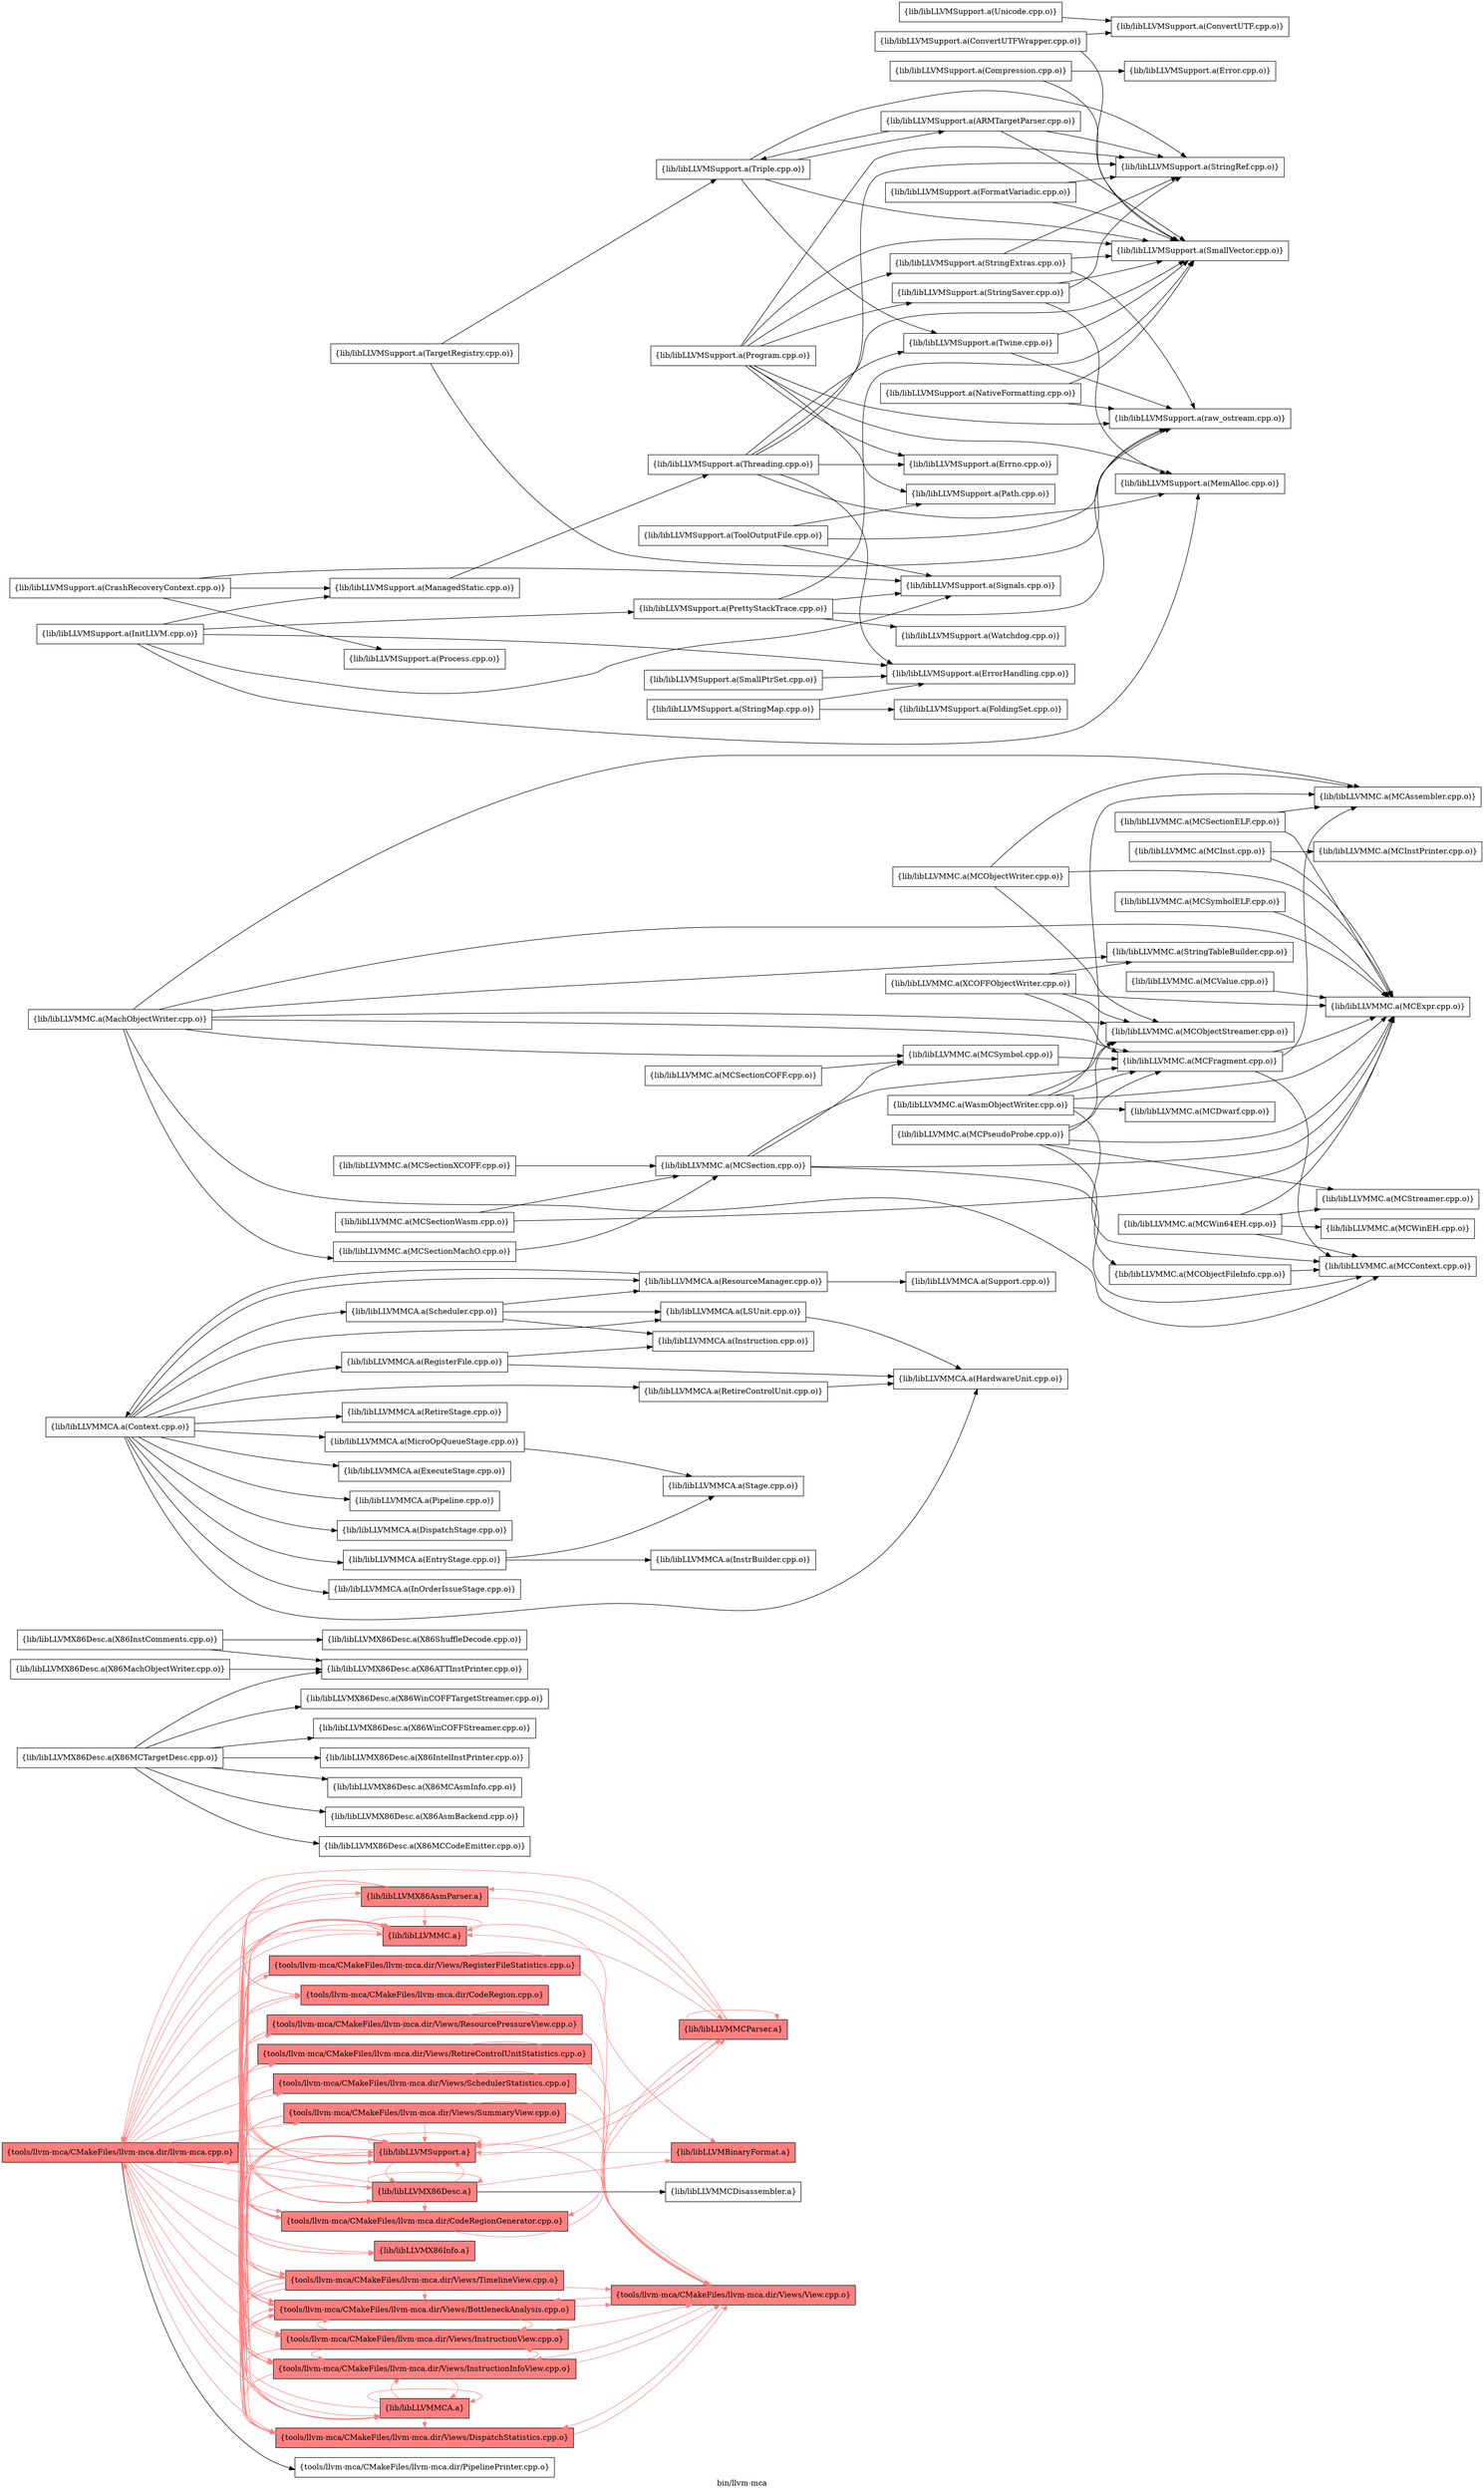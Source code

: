 digraph "bin/llvm-mca" {
	label="bin/llvm-mca";
	rankdir="LR"
	{ rank=same; Node0x55f3efa4d348;  }
	{ rank=same; Node0x55f3efa4dfc8; Node0x55f3efa4bb88; Node0x55f3efa4bdb8; Node0x55f3efa4cad8; Node0x55f3efa4ad78; Node0x55f3efa4b458; Node0x55f3efa4b228; Node0x55f3efa4c9e8; Node0x55f3efa4d168; Node0x55f3efa4d8e8; Node0x55f3efa4de38; Node0x55f3efa49798; Node0x55f3efa49e78; Node0x55f3efa49658; Node0x55f3efa49ba8; Node0x55f3efa4a508; Node0x55f3efa4b368; Node0x55f3efa4b868; Node0x55f3efa4b908;  }

	Node0x55f3efa4d348 [shape=record,shape=box,style=filled,fillcolor="1.000000 0.5 1",group=1,label="{tools/llvm-mca/CMakeFiles/llvm-mca.dir/llvm-mca.cpp.o}"];
	Node0x55f3efa4d348 -> Node0x55f3efa4dfc8[color="1.000000 0.5 1"];
	Node0x55f3efa4d348 -> Node0x55f3efa4bb88[color="1.000000 0.5 1"];
	Node0x55f3efa4d348 -> Node0x55f3efa4bdb8;
	Node0x55f3efa4d348 -> Node0x55f3efa4cad8[color="1.000000 0.5 1"];
	Node0x55f3efa4d348 -> Node0x55f3efa4ad78[color="1.000000 0.5 1"];
	Node0x55f3efa4d348 -> Node0x55f3efa4b458[color="1.000000 0.5 1"];
	Node0x55f3efa4d348 -> Node0x55f3efa4b228[color="1.000000 0.5 1"];
	Node0x55f3efa4d348 -> Node0x55f3efa4c9e8[color="1.000000 0.5 1"];
	Node0x55f3efa4d348 -> Node0x55f3efa4d168[color="1.000000 0.5 1"];
	Node0x55f3efa4d348 -> Node0x55f3efa4d8e8[color="1.000000 0.5 1"];
	Node0x55f3efa4d348 -> Node0x55f3efa4de38[color="1.000000 0.5 1"];
	Node0x55f3efa4d348 -> Node0x55f3efa49798[color="1.000000 0.5 1"];
	Node0x55f3efa4d348 -> Node0x55f3efa49e78[color="1.000000 0.5 1"];
	Node0x55f3efa4d348 -> Node0x55f3efa49658[color="1.000000 0.5 1"];
	Node0x55f3efa4d348 -> Node0x55f3efa49ba8[color="1.000000 0.5 1"];
	Node0x55f3efa4d348 -> Node0x55f3efa4a508[color="1.000000 0.5 1"];
	Node0x55f3efa4d348 -> Node0x55f3efa4b368[color="1.000000 0.5 1"];
	Node0x55f3efa4d348 -> Node0x55f3efa4b868[color="1.000000 0.5 1"];
	Node0x55f3efa4d348 -> Node0x55f3efa4b908[color="1.000000 0.5 1"];
	Node0x55f3efa4dfc8 [shape=record,shape=box,style=filled,fillcolor="1.000000 0.5 1",group=1,label="{tools/llvm-mca/CMakeFiles/llvm-mca.dir/CodeRegion.cpp.o}"];
	Node0x55f3efa4dfc8 -> Node0x55f3efa4b908[color="1.000000 0.5 1"];
	Node0x55f3efa4bb88 [shape=record,shape=box,style=filled,fillcolor="1.000000 0.5 1",group=1,label="{tools/llvm-mca/CMakeFiles/llvm-mca.dir/CodeRegionGenerator.cpp.o}"];
	Node0x55f3efa4bb88 -> Node0x55f3efa4dfc8[color="1.000000 0.5 1"];
	Node0x55f3efa4bb88 -> Node0x55f3efa4b868[color="1.000000 0.5 1"];
	Node0x55f3efa4bb88 -> Node0x55f3efa4be08[color="1.000000 0.5 1"];
	Node0x55f3efa4bb88 -> Node0x55f3efa4b908[color="1.000000 0.5 1"];
	Node0x55f3efa4bdb8 [shape=record,shape=box,group=0,label="{tools/llvm-mca/CMakeFiles/llvm-mca.dir/PipelinePrinter.cpp.o}"];
	Node0x55f3efa4cad8 [shape=record,shape=box,style=filled,fillcolor="1.000000 0.5 1",group=1,label="{tools/llvm-mca/CMakeFiles/llvm-mca.dir/Views/BottleneckAnalysis.cpp.o}"];
	Node0x55f3efa4cad8 -> Node0x55f3efa4b228[color="1.000000 0.5 1"];
	Node0x55f3efa4cad8 -> Node0x55f3efa4a698[color="1.000000 0.5 1"];
	Node0x55f3efa4cad8 -> Node0x55f3efa4b368[color="1.000000 0.5 1"];
	Node0x55f3efa4cad8 -> Node0x55f3efa4b908[color="1.000000 0.5 1"];
	Node0x55f3efa4ad78 [shape=record,shape=box,style=filled,fillcolor="1.000000 0.5 1",group=1,label="{tools/llvm-mca/CMakeFiles/llvm-mca.dir/Views/DispatchStatistics.cpp.o}"];
	Node0x55f3efa4ad78 -> Node0x55f3efa4cad8[color="1.000000 0.5 1"];
	Node0x55f3efa4ad78 -> Node0x55f3efa4a698[color="1.000000 0.5 1"];
	Node0x55f3efa4ad78 -> Node0x55f3efa4b908[color="1.000000 0.5 1"];
	Node0x55f3efa4b458 [shape=record,shape=box,style=filled,fillcolor="1.000000 0.5 1",group=1,label="{tools/llvm-mca/CMakeFiles/llvm-mca.dir/Views/InstructionInfoView.cpp.o}"];
	Node0x55f3efa4b458 -> Node0x55f3efa4cad8[color="1.000000 0.5 1"];
	Node0x55f3efa4b458 -> Node0x55f3efa4ad78[color="1.000000 0.5 1"];
	Node0x55f3efa4b458 -> Node0x55f3efa4b228[color="1.000000 0.5 1"];
	Node0x55f3efa4b458 -> Node0x55f3efa4a698[color="1.000000 0.5 1"];
	Node0x55f3efa4b458 -> Node0x55f3efa4b368[color="1.000000 0.5 1"];
	Node0x55f3efa4b458 -> Node0x55f3efa4b868[color="1.000000 0.5 1"];
	Node0x55f3efa4b458 -> Node0x55f3efa4b908[color="1.000000 0.5 1"];
	Node0x55f3efa4b228 [shape=record,shape=box,style=filled,fillcolor="1.000000 0.5 1",group=1,label="{tools/llvm-mca/CMakeFiles/llvm-mca.dir/Views/InstructionView.cpp.o}"];
	Node0x55f3efa4b228 -> Node0x55f3efa4cad8[color="1.000000 0.5 1"];
	Node0x55f3efa4b228 -> Node0x55f3efa4ad78[color="1.000000 0.5 1"];
	Node0x55f3efa4b228 -> Node0x55f3efa4b458[color="1.000000 0.5 1"];
	Node0x55f3efa4b228 -> Node0x55f3efa4a698[color="1.000000 0.5 1"];
	Node0x55f3efa4b228 -> Node0x55f3efa4b908[color="1.000000 0.5 1"];
	Node0x55f3efa4c9e8 [shape=record,shape=box,style=filled,fillcolor="1.000000 0.5 1",group=1,label="{tools/llvm-mca/CMakeFiles/llvm-mca.dir/Views/RegisterFileStatistics.cpp.o}"];
	Node0x55f3efa4c9e8 -> Node0x55f3efa4cad8[color="1.000000 0.5 1"];
	Node0x55f3efa4c9e8 -> Node0x55f3efa4ad78[color="1.000000 0.5 1"];
	Node0x55f3efa4c9e8 -> Node0x55f3efa4b458[color="1.000000 0.5 1"];
	Node0x55f3efa4c9e8 -> Node0x55f3efa4a698[color="1.000000 0.5 1"];
	Node0x55f3efa4c9e8 -> Node0x55f3efa4b908[color="1.000000 0.5 1"];
	Node0x55f3efa4d168 [shape=record,shape=box,style=filled,fillcolor="1.000000 0.5 1",group=1,label="{tools/llvm-mca/CMakeFiles/llvm-mca.dir/Views/ResourcePressureView.cpp.o}"];
	Node0x55f3efa4d168 -> Node0x55f3efa4cad8[color="1.000000 0.5 1"];
	Node0x55f3efa4d168 -> Node0x55f3efa4ad78[color="1.000000 0.5 1"];
	Node0x55f3efa4d168 -> Node0x55f3efa4b458[color="1.000000 0.5 1"];
	Node0x55f3efa4d168 -> Node0x55f3efa4b228[color="1.000000 0.5 1"];
	Node0x55f3efa4d168 -> Node0x55f3efa4a698[color="1.000000 0.5 1"];
	Node0x55f3efa4d168 -> Node0x55f3efa4b368[color="1.000000 0.5 1"];
	Node0x55f3efa4d168 -> Node0x55f3efa4b908[color="1.000000 0.5 1"];
	Node0x55f3efa4d8e8 [shape=record,shape=box,style=filled,fillcolor="1.000000 0.5 1",group=1,label="{tools/llvm-mca/CMakeFiles/llvm-mca.dir/Views/RetireControlUnitStatistics.cpp.o}"];
	Node0x55f3efa4d8e8 -> Node0x55f3efa4cad8[color="1.000000 0.5 1"];
	Node0x55f3efa4d8e8 -> Node0x55f3efa4ad78[color="1.000000 0.5 1"];
	Node0x55f3efa4d8e8 -> Node0x55f3efa4b458[color="1.000000 0.5 1"];
	Node0x55f3efa4d8e8 -> Node0x55f3efa4a698[color="1.000000 0.5 1"];
	Node0x55f3efa4d8e8 -> Node0x55f3efa4b908[color="1.000000 0.5 1"];
	Node0x55f3efa4de38 [shape=record,shape=box,style=filled,fillcolor="1.000000 0.5 1",group=1,label="{tools/llvm-mca/CMakeFiles/llvm-mca.dir/Views/SchedulerStatistics.cpp.o}"];
	Node0x55f3efa4de38 -> Node0x55f3efa4cad8[color="1.000000 0.5 1"];
	Node0x55f3efa4de38 -> Node0x55f3efa4ad78[color="1.000000 0.5 1"];
	Node0x55f3efa4de38 -> Node0x55f3efa4b458[color="1.000000 0.5 1"];
	Node0x55f3efa4de38 -> Node0x55f3efa4a698[color="1.000000 0.5 1"];
	Node0x55f3efa4de38 -> Node0x55f3efa4b908[color="1.000000 0.5 1"];
	Node0x55f3efa49798 [shape=record,shape=box,style=filled,fillcolor="1.000000 0.5 1",group=1,label="{tools/llvm-mca/CMakeFiles/llvm-mca.dir/Views/SummaryView.cpp.o}"];
	Node0x55f3efa49798 -> Node0x55f3efa4cad8[color="1.000000 0.5 1"];
	Node0x55f3efa49798 -> Node0x55f3efa4ad78[color="1.000000 0.5 1"];
	Node0x55f3efa49798 -> Node0x55f3efa4b458[color="1.000000 0.5 1"];
	Node0x55f3efa49798 -> Node0x55f3efa4a698[color="1.000000 0.5 1"];
	Node0x55f3efa49798 -> Node0x55f3efa4b368[color="1.000000 0.5 1"];
	Node0x55f3efa49798 -> Node0x55f3efa4b908[color="1.000000 0.5 1"];
	Node0x55f3efa49e78 [shape=record,shape=box,style=filled,fillcolor="1.000000 0.5 1",group=1,label="{tools/llvm-mca/CMakeFiles/llvm-mca.dir/Views/TimelineView.cpp.o}"];
	Node0x55f3efa49e78 -> Node0x55f3efa4cad8[color="1.000000 0.5 1"];
	Node0x55f3efa49e78 -> Node0x55f3efa4ad78[color="1.000000 0.5 1"];
	Node0x55f3efa49e78 -> Node0x55f3efa4b458[color="1.000000 0.5 1"];
	Node0x55f3efa49e78 -> Node0x55f3efa4b228[color="1.000000 0.5 1"];
	Node0x55f3efa49e78 -> Node0x55f3efa4a698[color="1.000000 0.5 1"];
	Node0x55f3efa49e78 -> Node0x55f3efa4b908[color="1.000000 0.5 1"];
	Node0x55f3efa49658 [shape=record,shape=box,style=filled,fillcolor="1.000000 0.5 1",group=1,label="{lib/libLLVMX86AsmParser.a}"];
	Node0x55f3efa49658 -> Node0x55f3efa4d348[color="1.000000 0.5 1"];
	Node0x55f3efa49658 -> Node0x55f3efa4dfc8[color="1.000000 0.5 1"];
	Node0x55f3efa49658 -> Node0x55f3efa4bb88[color="1.000000 0.5 1"];
	Node0x55f3efa49658 -> Node0x55f3efa49ba8[color="1.000000 0.5 1"];
	Node0x55f3efa49658 -> Node0x55f3efa4a508[color="1.000000 0.5 1"];
	Node0x55f3efa49658 -> Node0x55f3efa4b868[color="1.000000 0.5 1"];
	Node0x55f3efa49658 -> Node0x55f3efa4be08[color="1.000000 0.5 1"];
	Node0x55f3efa49658 -> Node0x55f3efa4b908[color="1.000000 0.5 1"];
	Node0x55f3efa49ba8 [shape=record,shape=box,style=filled,fillcolor="1.000000 0.5 1",group=1,label="{lib/libLLVMX86Desc.a}"];
	Node0x55f3efa49ba8 -> Node0x55f3efa4d348[color="1.000000 0.5 1"];
	Node0x55f3efa49ba8 -> Node0x55f3efa49ba8[color="1.000000 0.5 1"];
	Node0x55f3efa49ba8 -> Node0x55f3efa4b868[color="1.000000 0.5 1"];
	Node0x55f3efa49ba8 -> Node0x55f3efa4b908[color="1.000000 0.5 1"];
	Node0x55f3efa49ba8 -> Node0x55f3efa4a508[color="1.000000 0.5 1"];
	Node0x55f3efa49ba8 -> Node0x55f3efa4c8a8;
	Node0x55f3efa49ba8 -> Node0x55f3efa4dfc8[color="1.000000 0.5 1"];
	Node0x55f3efa49ba8 -> Node0x55f3efa4d208[color="1.000000 0.5 1"];
	Node0x55f3efa49ba8 -> Node0x55f3efa4bb88[color="1.000000 0.5 1"];
	Node0x55f3efa4a508 [shape=record,shape=box,style=filled,fillcolor="1.000000 0.5 1",group=1,label="{lib/libLLVMX86Info.a}"];
	Node0x55f3efa4a508 -> Node0x55f3efa4b908[color="1.000000 0.5 1"];
	Node0x55f3efa4b368 [shape=record,shape=box,style=filled,fillcolor="1.000000 0.5 1",group=1,label="{lib/libLLVMMCA.a}"];
	Node0x55f3efa4b368 -> Node0x55f3efa4b908[color="1.000000 0.5 1"];
	Node0x55f3efa4b368 -> Node0x55f3efa4d348[color="1.000000 0.5 1"];
	Node0x55f3efa4b368 -> Node0x55f3efa4b458[color="1.000000 0.5 1"];
	Node0x55f3efa4b368 -> Node0x55f3efa4b368[color="1.000000 0.5 1"];
	Node0x55f3efa4b368 -> Node0x55f3efa4b868[color="1.000000 0.5 1"];
	Node0x55f3efa4b368 -> Node0x55f3efa4cad8[color="1.000000 0.5 1"];
	Node0x55f3efa4b368 -> Node0x55f3efa4ad78[color="1.000000 0.5 1"];
	Node0x55f3efa4b868 [shape=record,shape=box,style=filled,fillcolor="1.000000 0.5 1",group=1,label="{lib/libLLVMMC.a}"];
	Node0x55f3efa4b868 -> Node0x55f3efa49ba8[color="1.000000 0.5 1"];
	Node0x55f3efa4b868 -> Node0x55f3efa4b368[color="1.000000 0.5 1"];
	Node0x55f3efa4b868 -> Node0x55f3efa4b908[color="1.000000 0.5 1"];
	Node0x55f3efa4b868 -> Node0x55f3efa4d348[color="1.000000 0.5 1"];
	Node0x55f3efa4b868 -> Node0x55f3efa4b868[color="1.000000 0.5 1"];
	Node0x55f3efa4b868 -> Node0x55f3efa4dfc8[color="1.000000 0.5 1"];
	Node0x55f3efa4b868 -> Node0x55f3efa4bb88[color="1.000000 0.5 1"];
	Node0x55f3efa4b868 -> Node0x55f3efa4d208[color="1.000000 0.5 1"];
	Node0x55f3efa4b868 -> Node0x55f3efa4b458[color="1.000000 0.5 1"];
	Node0x55f3efa4b868 -> Node0x55f3efa49e78[color="1.000000 0.5 1"];
	Node0x55f3efa4b908 [shape=record,shape=box,style=filled,fillcolor="1.000000 0.5 1",group=1,label="{lib/libLLVMSupport.a}"];
	Node0x55f3efa4b908 -> Node0x55f3efa4d348[color="1.000000 0.5 1"];
	Node0x55f3efa4b908 -> Node0x55f3efa4b868[color="1.000000 0.5 1"];
	Node0x55f3efa4b908 -> Node0x55f3efa4be08[color="1.000000 0.5 1"];
	Node0x55f3efa4b908 -> Node0x55f3efa4b908[color="1.000000 0.5 1"];
	Node0x55f3efa4b908 -> Node0x55f3efa4cad8[color="1.000000 0.5 1"];
	Node0x55f3efa4b908 -> Node0x55f3efa49e78[color="1.000000 0.5 1"];
	Node0x55f3efa4b908 -> Node0x55f3efa4ad78[color="1.000000 0.5 1"];
	Node0x55f3efa4b908 -> Node0x55f3efa4b458[color="1.000000 0.5 1"];
	Node0x55f3efa4b908 -> Node0x55f3efa49ba8[color="1.000000 0.5 1"];
	Node0x55f3efa4be08 [shape=record,shape=box,style=filled,fillcolor="1.000000 0.5 1",group=1,label="{lib/libLLVMMCParser.a}"];
	Node0x55f3efa4be08 -> Node0x55f3efa4d348[color="1.000000 0.5 1"];
	Node0x55f3efa4be08 -> Node0x55f3efa4bb88[color="1.000000 0.5 1"];
	Node0x55f3efa4be08 -> Node0x55f3efa49658[color="1.000000 0.5 1"];
	Node0x55f3efa4be08 -> Node0x55f3efa4b868[color="1.000000 0.5 1"];
	Node0x55f3efa4be08 -> Node0x55f3efa4be08[color="1.000000 0.5 1"];
	Node0x55f3efa4be08 -> Node0x55f3efa4b908[color="1.000000 0.5 1"];
	Node0x55f3efa4a698 [shape=record,shape=box,style=filled,fillcolor="1.000000 0.5 1",group=1,label="{tools/llvm-mca/CMakeFiles/llvm-mca.dir/Views/View.cpp.o}"];
	Node0x55f3efa4a698 -> Node0x55f3efa4cad8[color="1.000000 0.5 1"];
	Node0x55f3efa4a698 -> Node0x55f3efa4ad78[color="1.000000 0.5 1"];
	Node0x55f3efa4a698 -> Node0x55f3efa4b458[color="1.000000 0.5 1"];
	Node0x55f3efa4a698 -> Node0x55f3efa4b908[color="1.000000 0.5 1"];
	Node0x55f3efa4e068 [shape=record,shape=box,group=0,label="{lib/libLLVMX86Desc.a(X86InstComments.cpp.o)}"];
	Node0x55f3efa4e068 -> Node0x55f3efa4bef8;
	Node0x55f3efa4e068 -> Node0x55f3efa49f68;
	Node0x55f3efa4bef8 [shape=record,shape=box,group=0,label="{lib/libLLVMX86Desc.a(X86ATTInstPrinter.cpp.o)}"];
	Node0x55f3efa49f68 [shape=record,shape=box,group=0,label="{lib/libLLVMX86Desc.a(X86ShuffleDecode.cpp.o)}"];
	Node0x55f3efa4a198 [shape=record,shape=box,group=0,label="{lib/libLLVMX86Desc.a(X86MCTargetDesc.cpp.o)}"];
	Node0x55f3efa4a198 -> Node0x55f3efa4bef8;
	Node0x55f3efa4a198 -> Node0x55f3efa4d7f8;
	Node0x55f3efa4a198 -> Node0x55f3efa49978;
	Node0x55f3efa4a198 -> Node0x55f3efa4b098;
	Node0x55f3efa4a198 -> Node0x55f3efa4a738;
	Node0x55f3efa4a198 -> Node0x55f3efa4cb78;
	Node0x55f3efa4a198 -> Node0x55f3efa4c448;
	Node0x55f3efa4d7f8 [shape=record,shape=box,group=0,label="{lib/libLLVMX86Desc.a(X86IntelInstPrinter.cpp.o)}"];
	Node0x55f3efa49978 [shape=record,shape=box,group=0,label="{lib/libLLVMX86Desc.a(X86AsmBackend.cpp.o)}"];
	Node0x55f3efa4b098 [shape=record,shape=box,group=0,label="{lib/libLLVMX86Desc.a(X86MCAsmInfo.cpp.o)}"];
	Node0x55f3efa4a738 [shape=record,shape=box,group=0,label="{lib/libLLVMX86Desc.a(X86MCCodeEmitter.cpp.o)}"];
	Node0x55f3efa4cb78 [shape=record,shape=box,group=0,label="{lib/libLLVMX86Desc.a(X86WinCOFFStreamer.cpp.o)}"];
	Node0x55f3efa4c448 [shape=record,shape=box,group=0,label="{lib/libLLVMX86Desc.a(X86WinCOFFTargetStreamer.cpp.o)}"];
	Node0x55f3efa4c8a8 [shape=record,shape=box,group=0,label="{lib/libLLVMMCDisassembler.a}"];
	Node0x55f3efa4d208 [shape=record,shape=box,style=filled,fillcolor="1.000000 0.5 1",group=1,label="{lib/libLLVMBinaryFormat.a}"];
	Node0x55f3efa4d208 -> Node0x55f3efa4b908[color="1.000000 0.5 1"];
	Node0x55f3efa4aa08 [shape=record,shape=box,group=0,label="{lib/libLLVMX86Desc.a(X86MachObjectWriter.cpp.o)}"];
	Node0x55f3efa4aa08 -> Node0x55f3efa4bef8;
	Node0x55f3efa4d758 [shape=record,shape=box,group=0,label="{lib/libLLVMMCA.a(Context.cpp.o)}"];
	Node0x55f3efa4d758 -> Node0x55f3efa4a0f8;
	Node0x55f3efa4d758 -> Node0x55f3efa493d8;
	Node0x55f3efa4d758 -> Node0x55f3efa4aeb8;
	Node0x55f3efa4d758 -> Node0x55f3efa4b728;
	Node0x55f3efa4d758 -> Node0x55f3efa4aaa8;
	Node0x55f3efa4d758 -> Node0x55f3efa4c3a8;
	Node0x55f3efa4d758 -> Node0x55f3efa4a238;
	Node0x55f3efa4d758 -> Node0x55f3efa49b08;
	Node0x55f3efa4d758 -> Node0x55f3efa4ab48;
	Node0x55f3efa4d758 -> Node0x55f3efa4b7c8;
	Node0x55f3efa4d758 -> Node0x55f3efa4b0e8;
	Node0x55f3efa4d758 -> Node0x55f3efa4c998;
	Node0x55f3efa4d758 -> Node0x55f3efa4d578;
	Node0x55f3efa4a0f8 [shape=record,shape=box,group=0,label="{lib/libLLVMMCA.a(HardwareUnit.cpp.o)}"];
	Node0x55f3efa493d8 [shape=record,shape=box,group=0,label="{lib/libLLVMMCA.a(LSUnit.cpp.o)}"];
	Node0x55f3efa493d8 -> Node0x55f3efa4a0f8;
	Node0x55f3efa4aeb8 [shape=record,shape=box,group=0,label="{lib/libLLVMMCA.a(RegisterFile.cpp.o)}"];
	Node0x55f3efa4aeb8 -> Node0x55f3efa4a0f8;
	Node0x55f3efa4aeb8 -> Node0x55f3efa496a8;
	Node0x55f3efa4b728 [shape=record,shape=box,group=0,label="{lib/libLLVMMCA.a(ResourceManager.cpp.o)}"];
	Node0x55f3efa4b728 -> Node0x55f3efa4d758;
	Node0x55f3efa4b728 -> Node0x55f3efa4b188;
	Node0x55f3efa4aaa8 [shape=record,shape=box,group=0,label="{lib/libLLVMMCA.a(RetireControlUnit.cpp.o)}"];
	Node0x55f3efa4aaa8 -> Node0x55f3efa4a0f8;
	Node0x55f3efa4c3a8 [shape=record,shape=box,group=0,label="{lib/libLLVMMCA.a(Scheduler.cpp.o)}"];
	Node0x55f3efa4c3a8 -> Node0x55f3efa493d8;
	Node0x55f3efa4c3a8 -> Node0x55f3efa4b728;
	Node0x55f3efa4c3a8 -> Node0x55f3efa496a8;
	Node0x55f3efa4a238 [shape=record,shape=box,group=0,label="{lib/libLLVMMCA.a(Pipeline.cpp.o)}"];
	Node0x55f3efa49b08 [shape=record,shape=box,group=0,label="{lib/libLLVMMCA.a(DispatchStage.cpp.o)}"];
	Node0x55f3efa4ab48 [shape=record,shape=box,group=0,label="{lib/libLLVMMCA.a(EntryStage.cpp.o)}"];
	Node0x55f3efa4ab48 -> Node0x55f3efa4d848;
	Node0x55f3efa4ab48 -> Node0x55f3efa4cee8;
	Node0x55f3efa4b7c8 [shape=record,shape=box,group=0,label="{lib/libLLVMMCA.a(ExecuteStage.cpp.o)}"];
	Node0x55f3efa4b0e8 [shape=record,shape=box,group=0,label="{lib/libLLVMMCA.a(InOrderIssueStage.cpp.o)}"];
	Node0x55f3efa4c998 [shape=record,shape=box,group=0,label="{lib/libLLVMMCA.a(MicroOpQueueStage.cpp.o)}"];
	Node0x55f3efa4c998 -> Node0x55f3efa4cee8;
	Node0x55f3efa4d578 [shape=record,shape=box,group=0,label="{lib/libLLVMMCA.a(RetireStage.cpp.o)}"];
	Node0x55f3efa496a8 [shape=record,shape=box,group=0,label="{lib/libLLVMMCA.a(Instruction.cpp.o)}"];
	Node0x55f3efa4b188 [shape=record,shape=box,group=0,label="{lib/libLLVMMCA.a(Support.cpp.o)}"];
	Node0x55f3efa4d848 [shape=record,shape=box,group=0,label="{lib/libLLVMMCA.a(InstrBuilder.cpp.o)}"];
	Node0x55f3efa4cee8 [shape=record,shape=box,group=0,label="{lib/libLLVMMCA.a(Stage.cpp.o)}"];
	Node0x55f3efa4cf88 [shape=record,shape=box,group=0,label="{lib/libLLVMMC.a(MCFragment.cpp.o)}"];
	Node0x55f3efa4cf88 -> Node0x55f3efa4cfd8;
	Node0x55f3efa4cf88 -> Node0x55f3efa4b9a8;
	Node0x55f3efa4cf88 -> Node0x55f3efa4cbc8;
	Node0x55f3efa4cfd8 [shape=record,shape=box,group=0,label="{lib/libLLVMMC.a(MCAssembler.cpp.o)}"];
	Node0x55f3efa4b9a8 [shape=record,shape=box,group=0,label="{lib/libLLVMMC.a(MCContext.cpp.o)}"];
	Node0x55f3efa4cbc8 [shape=record,shape=box,group=0,label="{lib/libLLVMMC.a(MCExpr.cpp.o)}"];
	Node0x55f3efa4d1b8 [shape=record,shape=box,group=0,label="{lib/libLLVMMC.a(MCInst.cpp.o)}"];
	Node0x55f3efa4d1b8 -> Node0x55f3efa4cbc8;
	Node0x55f3efa4d1b8 -> Node0x55f3efa4ded8;
	Node0x55f3efa4ded8 [shape=record,shape=box,group=0,label="{lib/libLLVMMC.a(MCInstPrinter.cpp.o)}"];
	Node0x55f3efa4a058 [shape=record,shape=box,group=0,label="{lib/libLLVMMC.a(MCObjectFileInfo.cpp.o)}"];
	Node0x55f3efa4a058 -> Node0x55f3efa4b9a8;
	Node0x55f3efa4a5a8 [shape=record,shape=box,group=0,label="{lib/libLLVMMC.a(MCObjectWriter.cpp.o)}"];
	Node0x55f3efa4a5a8 -> Node0x55f3efa4cfd8;
	Node0x55f3efa4a5a8 -> Node0x55f3efa4cbc8;
	Node0x55f3efa4a5a8 -> Node0x55f3efa49e28;
	Node0x55f3efa49e28 [shape=record,shape=box,group=0,label="{lib/libLLVMMC.a(MCObjectStreamer.cpp.o)}"];
	Node0x55f3efa4b778 [shape=record,shape=box,group=0,label="{lib/libLLVMMC.a(MCPseudoProbe.cpp.o)}"];
	Node0x55f3efa4b778 -> Node0x55f3efa4cbc8;
	Node0x55f3efa4b778 -> Node0x55f3efa4cf88;
	Node0x55f3efa4b778 -> Node0x55f3efa4a058;
	Node0x55f3efa4b778 -> Node0x55f3efa49e28;
	Node0x55f3efa4b778 -> Node0x55f3efa4d078;
	Node0x55f3efa4d078 [shape=record,shape=box,group=0,label="{lib/libLLVMMC.a(MCStreamer.cpp.o)}"];
	Node0x55f3efa4acd8 [shape=record,shape=box,group=0,label="{lib/libLLVMMC.a(MCSection.cpp.o)}"];
	Node0x55f3efa4acd8 -> Node0x55f3efa4b9a8;
	Node0x55f3efa4acd8 -> Node0x55f3efa4cbc8;
	Node0x55f3efa4acd8 -> Node0x55f3efa4cf88;
	Node0x55f3efa4acd8 -> Node0x55f3efa49838;
	Node0x55f3efa49838 [shape=record,shape=box,group=0,label="{lib/libLLVMMC.a(MCSymbol.cpp.o)}"];
	Node0x55f3efa49838 -> Node0x55f3efa4cf88;
	Node0x55f3efa4b4f8 [shape=record,shape=box,group=0,label="{lib/libLLVMMC.a(MCSectionCOFF.cpp.o)}"];
	Node0x55f3efa4b4f8 -> Node0x55f3efa49838;
	Node0x55f3efa4b2c8 [shape=record,shape=box,group=0,label="{lib/libLLVMMC.a(MCSectionELF.cpp.o)}"];
	Node0x55f3efa4b2c8 -> Node0x55f3efa4cfd8;
	Node0x55f3efa4b2c8 -> Node0x55f3efa4cbc8;
	Node0x55f3efa4bbd8 [shape=record,shape=box,group=0,label="{lib/libLLVMMC.a(MCSectionMachO.cpp.o)}"];
	Node0x55f3efa4bbd8 -> Node0x55f3efa4acd8;
	Node0x55f3efa4c808 [shape=record,shape=box,group=0,label="{lib/libLLVMMC.a(MCSectionWasm.cpp.o)}"];
	Node0x55f3efa4c808 -> Node0x55f3efa4cbc8;
	Node0x55f3efa4c808 -> Node0x55f3efa4acd8;
	Node0x55f3efa4c498 [shape=record,shape=box,group=0,label="{lib/libLLVMMC.a(MCSectionXCOFF.cpp.o)}"];
	Node0x55f3efa4c498 -> Node0x55f3efa4acd8;
	Node0x55f3efa4a6e8 [shape=record,shape=box,group=0,label="{lib/libLLVMMC.a(MCSymbolELF.cpp.o)}"];
	Node0x55f3efa4a6e8 -> Node0x55f3efa4cbc8;
	Node0x55f3efa4bf98 [shape=record,shape=box,group=0,label="{lib/libLLVMMC.a(MCValue.cpp.o)}"];
	Node0x55f3efa4bf98 -> Node0x55f3efa4cbc8;
	Node0x55f3efa4c538 [shape=record,shape=box,group=0,label="{lib/libLLVMMC.a(MCWin64EH.cpp.o)}"];
	Node0x55f3efa4c538 -> Node0x55f3efa4b9a8;
	Node0x55f3efa4c538 -> Node0x55f3efa4cbc8;
	Node0x55f3efa4c538 -> Node0x55f3efa4d078;
	Node0x55f3efa4c538 -> Node0x55f3efa4adc8;
	Node0x55f3efa4adc8 [shape=record,shape=box,group=0,label="{lib/libLLVMMC.a(MCWinEH.cpp.o)}"];
	Node0x55f3efa4b548 [shape=record,shape=box,group=0,label="{lib/libLLVMMC.a(MachObjectWriter.cpp.o)}"];
	Node0x55f3efa4b548 -> Node0x55f3efa4cfd8;
	Node0x55f3efa4b548 -> Node0x55f3efa4b9a8;
	Node0x55f3efa4b548 -> Node0x55f3efa4cbc8;
	Node0x55f3efa4b548 -> Node0x55f3efa4cf88;
	Node0x55f3efa4b548 -> Node0x55f3efa49e28;
	Node0x55f3efa4b548 -> Node0x55f3efa4bbd8;
	Node0x55f3efa4b548 -> Node0x55f3efa49838;
	Node0x55f3efa4b548 -> Node0x55f3efa49888;
	Node0x55f3efa49888 [shape=record,shape=box,group=0,label="{lib/libLLVMMC.a(StringTableBuilder.cpp.o)}"];
	Node0x55f3efa4dd48 [shape=record,shape=box,group=0,label="{lib/libLLVMMC.a(WasmObjectWriter.cpp.o)}"];
	Node0x55f3efa4dd48 -> Node0x55f3efa4cfd8;
	Node0x55f3efa4dd48 -> Node0x55f3efa4b9a8;
	Node0x55f3efa4dd48 -> Node0x55f3efa4bd18;
	Node0x55f3efa4dd48 -> Node0x55f3efa4cbc8;
	Node0x55f3efa4dd48 -> Node0x55f3efa4cf88;
	Node0x55f3efa4dd48 -> Node0x55f3efa49e28;
	Node0x55f3efa4bd18 [shape=record,shape=box,group=0,label="{lib/libLLVMMC.a(MCDwarf.cpp.o)}"];
	Node0x55f3efa49b58 [shape=record,shape=box,group=0,label="{lib/libLLVMMC.a(XCOFFObjectWriter.cpp.o)}"];
	Node0x55f3efa49b58 -> Node0x55f3efa4cbc8;
	Node0x55f3efa49b58 -> Node0x55f3efa4cf88;
	Node0x55f3efa49b58 -> Node0x55f3efa49e28;
	Node0x55f3efa49b58 -> Node0x55f3efa49888;
	Node0x55f3efa49ec8 [shape=record,shape=box,group=0,label="{lib/libLLVMSupport.a(Compression.cpp.o)}"];
	Node0x55f3efa49ec8 -> Node0x55f3efa4d2f8;
	Node0x55f3efa49ec8 -> Node0x55f3efa4dde8;
	Node0x55f3efa4d2f8 [shape=record,shape=box,group=0,label="{lib/libLLVMSupport.a(Error.cpp.o)}"];
	Node0x55f3efa4dde8 [shape=record,shape=box,group=0,label="{lib/libLLVMSupport.a(SmallVector.cpp.o)}"];
	Node0x55f3efa49a18 [shape=record,shape=box,group=0,label="{lib/libLLVMSupport.a(ConvertUTFWrapper.cpp.o)}"];
	Node0x55f3efa49a18 -> Node0x55f3efa4de88;
	Node0x55f3efa49a18 -> Node0x55f3efa4dde8;
	Node0x55f3efa4de88 [shape=record,shape=box,group=0,label="{lib/libLLVMSupport.a(ConvertUTF.cpp.o)}"];
	Node0x55f3efa4a5f8 [shape=record,shape=box,group=0,label="{lib/libLLVMSupport.a(FormatVariadic.cpp.o)}"];
	Node0x55f3efa4a5f8 -> Node0x55f3efa4dde8;
	Node0x55f3efa4a5f8 -> Node0x55f3efa4c038;
	Node0x55f3efa4c038 [shape=record,shape=box,group=0,label="{lib/libLLVMSupport.a(StringRef.cpp.o)}"];
	Node0x55f3efa4b3b8 [shape=record,shape=box,group=0,label="{lib/libLLVMSupport.a(InitLLVM.cpp.o)}"];
	Node0x55f3efa4b3b8 -> Node0x55f3efa4d9d8;
	Node0x55f3efa4b3b8 -> Node0x55f3efa4a3c8;
	Node0x55f3efa4b3b8 -> Node0x55f3efa4b688;
	Node0x55f3efa4b3b8 -> Node0x55f3efa49ce8;
	Node0x55f3efa4b3b8 -> Node0x55f3efa4d528;
	Node0x55f3efa4d9d8 [shape=record,shape=box,group=0,label="{lib/libLLVMSupport.a(ErrorHandling.cpp.o)}"];
	Node0x55f3efa4a3c8 [shape=record,shape=box,group=0,label="{lib/libLLVMSupport.a(ManagedStatic.cpp.o)}"];
	Node0x55f3efa4a3c8 -> Node0x55f3efa4b278;
	Node0x55f3efa4b688 [shape=record,shape=box,group=0,label="{lib/libLLVMSupport.a(MemAlloc.cpp.o)}"];
	Node0x55f3efa49ce8 [shape=record,shape=box,group=0,label="{lib/libLLVMSupport.a(PrettyStackTrace.cpp.o)}"];
	Node0x55f3efa49ce8 -> Node0x55f3efa4dde8;
	Node0x55f3efa49ce8 -> Node0x55f3efa49bf8;
	Node0x55f3efa49ce8 -> Node0x55f3efa4d528;
	Node0x55f3efa49ce8 -> Node0x55f3efa4b4a8;
	Node0x55f3efa4d528 [shape=record,shape=box,group=0,label="{lib/libLLVMSupport.a(Signals.cpp.o)}"];
	Node0x55f3efa4b278 [shape=record,shape=box,group=0,label="{lib/libLLVMSupport.a(Threading.cpp.o)}"];
	Node0x55f3efa4b278 -> Node0x55f3efa4d9d8;
	Node0x55f3efa4b278 -> Node0x55f3efa4b688;
	Node0x55f3efa4b278 -> Node0x55f3efa4dde8;
	Node0x55f3efa4b278 -> Node0x55f3efa4c038;
	Node0x55f3efa4b278 -> Node0x55f3efa4c7b8;
	Node0x55f3efa4b278 -> Node0x55f3efa4cd58;
	Node0x55f3efa4a378 [shape=record,shape=box,group=0,label="{lib/libLLVMSupport.a(NativeFormatting.cpp.o)}"];
	Node0x55f3efa4a378 -> Node0x55f3efa4dde8;
	Node0x55f3efa4a378 -> Node0x55f3efa49bf8;
	Node0x55f3efa49bf8 [shape=record,shape=box,group=0,label="{lib/libLLVMSupport.a(raw_ostream.cpp.o)}"];
	Node0x55f3efa4b4a8 [shape=record,shape=box,group=0,label="{lib/libLLVMSupport.a(Watchdog.cpp.o)}"];
	Node0x55f3efa49568 [shape=record,shape=box,group=0,label="{lib/libLLVMSupport.a(SmallPtrSet.cpp.o)}"];
	Node0x55f3efa49568 -> Node0x55f3efa4d9d8;
	Node0x55f3efa4cdf8 [shape=record,shape=box,group=0,label="{lib/libLLVMSupport.a(StringMap.cpp.o)}"];
	Node0x55f3efa4cdf8 -> Node0x55f3efa4d9d8;
	Node0x55f3efa4cdf8 -> Node0x55f3efa4c128;
	Node0x55f3efa4c128 [shape=record,shape=box,group=0,label="{lib/libLLVMSupport.a(FoldingSet.cpp.o)}"];
	Node0x55f3efa4c718 [shape=record,shape=box,group=0,label="{lib/libLLVMSupport.a(StringSaver.cpp.o)}"];
	Node0x55f3efa4c718 -> Node0x55f3efa4b688;
	Node0x55f3efa4c718 -> Node0x55f3efa4dde8;
	Node0x55f3efa4c718 -> Node0x55f3efa4c038;
	Node0x55f3efa490b8 [shape=record,shape=box,group=0,label="{lib/libLLVMSupport.a(ToolOutputFile.cpp.o)}"];
	Node0x55f3efa490b8 -> Node0x55f3efa49bf8;
	Node0x55f3efa490b8 -> Node0x55f3efa4d0c8;
	Node0x55f3efa490b8 -> Node0x55f3efa4d528;
	Node0x55f3efa4d0c8 [shape=record,shape=box,group=0,label="{lib/libLLVMSupport.a(Path.cpp.o)}"];
	Node0x55f3efa4bae8 [shape=record,shape=box,group=0,label="{lib/libLLVMSupport.a(Triple.cpp.o)}"];
	Node0x55f3efa4bae8 -> Node0x55f3efa4dde8;
	Node0x55f3efa4bae8 -> Node0x55f3efa4c038;
	Node0x55f3efa4bae8 -> Node0x55f3efa4c768;
	Node0x55f3efa4bae8 -> Node0x55f3efa4c7b8;
	Node0x55f3efa4c768 [shape=record,shape=box,group=0,label="{lib/libLLVMSupport.a(ARMTargetParser.cpp.o)}"];
	Node0x55f3efa4c768 -> Node0x55f3efa4dde8;
	Node0x55f3efa4c768 -> Node0x55f3efa4c038;
	Node0x55f3efa4c768 -> Node0x55f3efa4bae8;
	Node0x55f3efa4c7b8 [shape=record,shape=box,group=0,label="{lib/libLLVMSupport.a(Twine.cpp.o)}"];
	Node0x55f3efa4c7b8 -> Node0x55f3efa4dde8;
	Node0x55f3efa4c7b8 -> Node0x55f3efa49bf8;
	Node0x55f3efa4ae18 [shape=record,shape=box,group=0,label="{lib/libLLVMSupport.a(Unicode.cpp.o)}"];
	Node0x55f3efa4ae18 -> Node0x55f3efa4de88;
	Node0x55f3efa49108 [shape=record,shape=box,group=0,label="{lib/libLLVMSupport.a(CrashRecoveryContext.cpp.o)}"];
	Node0x55f3efa49108 -> Node0x55f3efa4a3c8;
	Node0x55f3efa49108 -> Node0x55f3efa49d88;
	Node0x55f3efa49108 -> Node0x55f3efa4d528;
	Node0x55f3efa49d88 [shape=record,shape=box,group=0,label="{lib/libLLVMSupport.a(Process.cpp.o)}"];
	Node0x55f3efa498d8 [shape=record,shape=box,group=0,label="{lib/libLLVMSupport.a(StringExtras.cpp.o)}"];
	Node0x55f3efa498d8 -> Node0x55f3efa4dde8;
	Node0x55f3efa498d8 -> Node0x55f3efa4c038;
	Node0x55f3efa498d8 -> Node0x55f3efa49bf8;
	Node0x55f3efa4dcf8 [shape=record,shape=box,group=0,label="{lib/libLLVMSupport.a(Program.cpp.o)}"];
	Node0x55f3efa4dcf8 -> Node0x55f3efa4b688;
	Node0x55f3efa4dcf8 -> Node0x55f3efa4dde8;
	Node0x55f3efa4dcf8 -> Node0x55f3efa4c718;
	Node0x55f3efa4dcf8 -> Node0x55f3efa4c038;
	Node0x55f3efa4dcf8 -> Node0x55f3efa49bf8;
	Node0x55f3efa4dcf8 -> Node0x55f3efa4d0c8;
	Node0x55f3efa4dcf8 -> Node0x55f3efa498d8;
	Node0x55f3efa4dcf8 -> Node0x55f3efa4cd58;
	Node0x55f3efa4cd58 [shape=record,shape=box,group=0,label="{lib/libLLVMSupport.a(Errno.cpp.o)}"];
	Node0x55f3efa4c8f8 [shape=record,shape=box,group=0,label="{lib/libLLVMSupport.a(TargetRegistry.cpp.o)}"];
	Node0x55f3efa4c8f8 -> Node0x55f3efa4bae8;
	Node0x55f3efa4c8f8 -> Node0x55f3efa49bf8;
}
